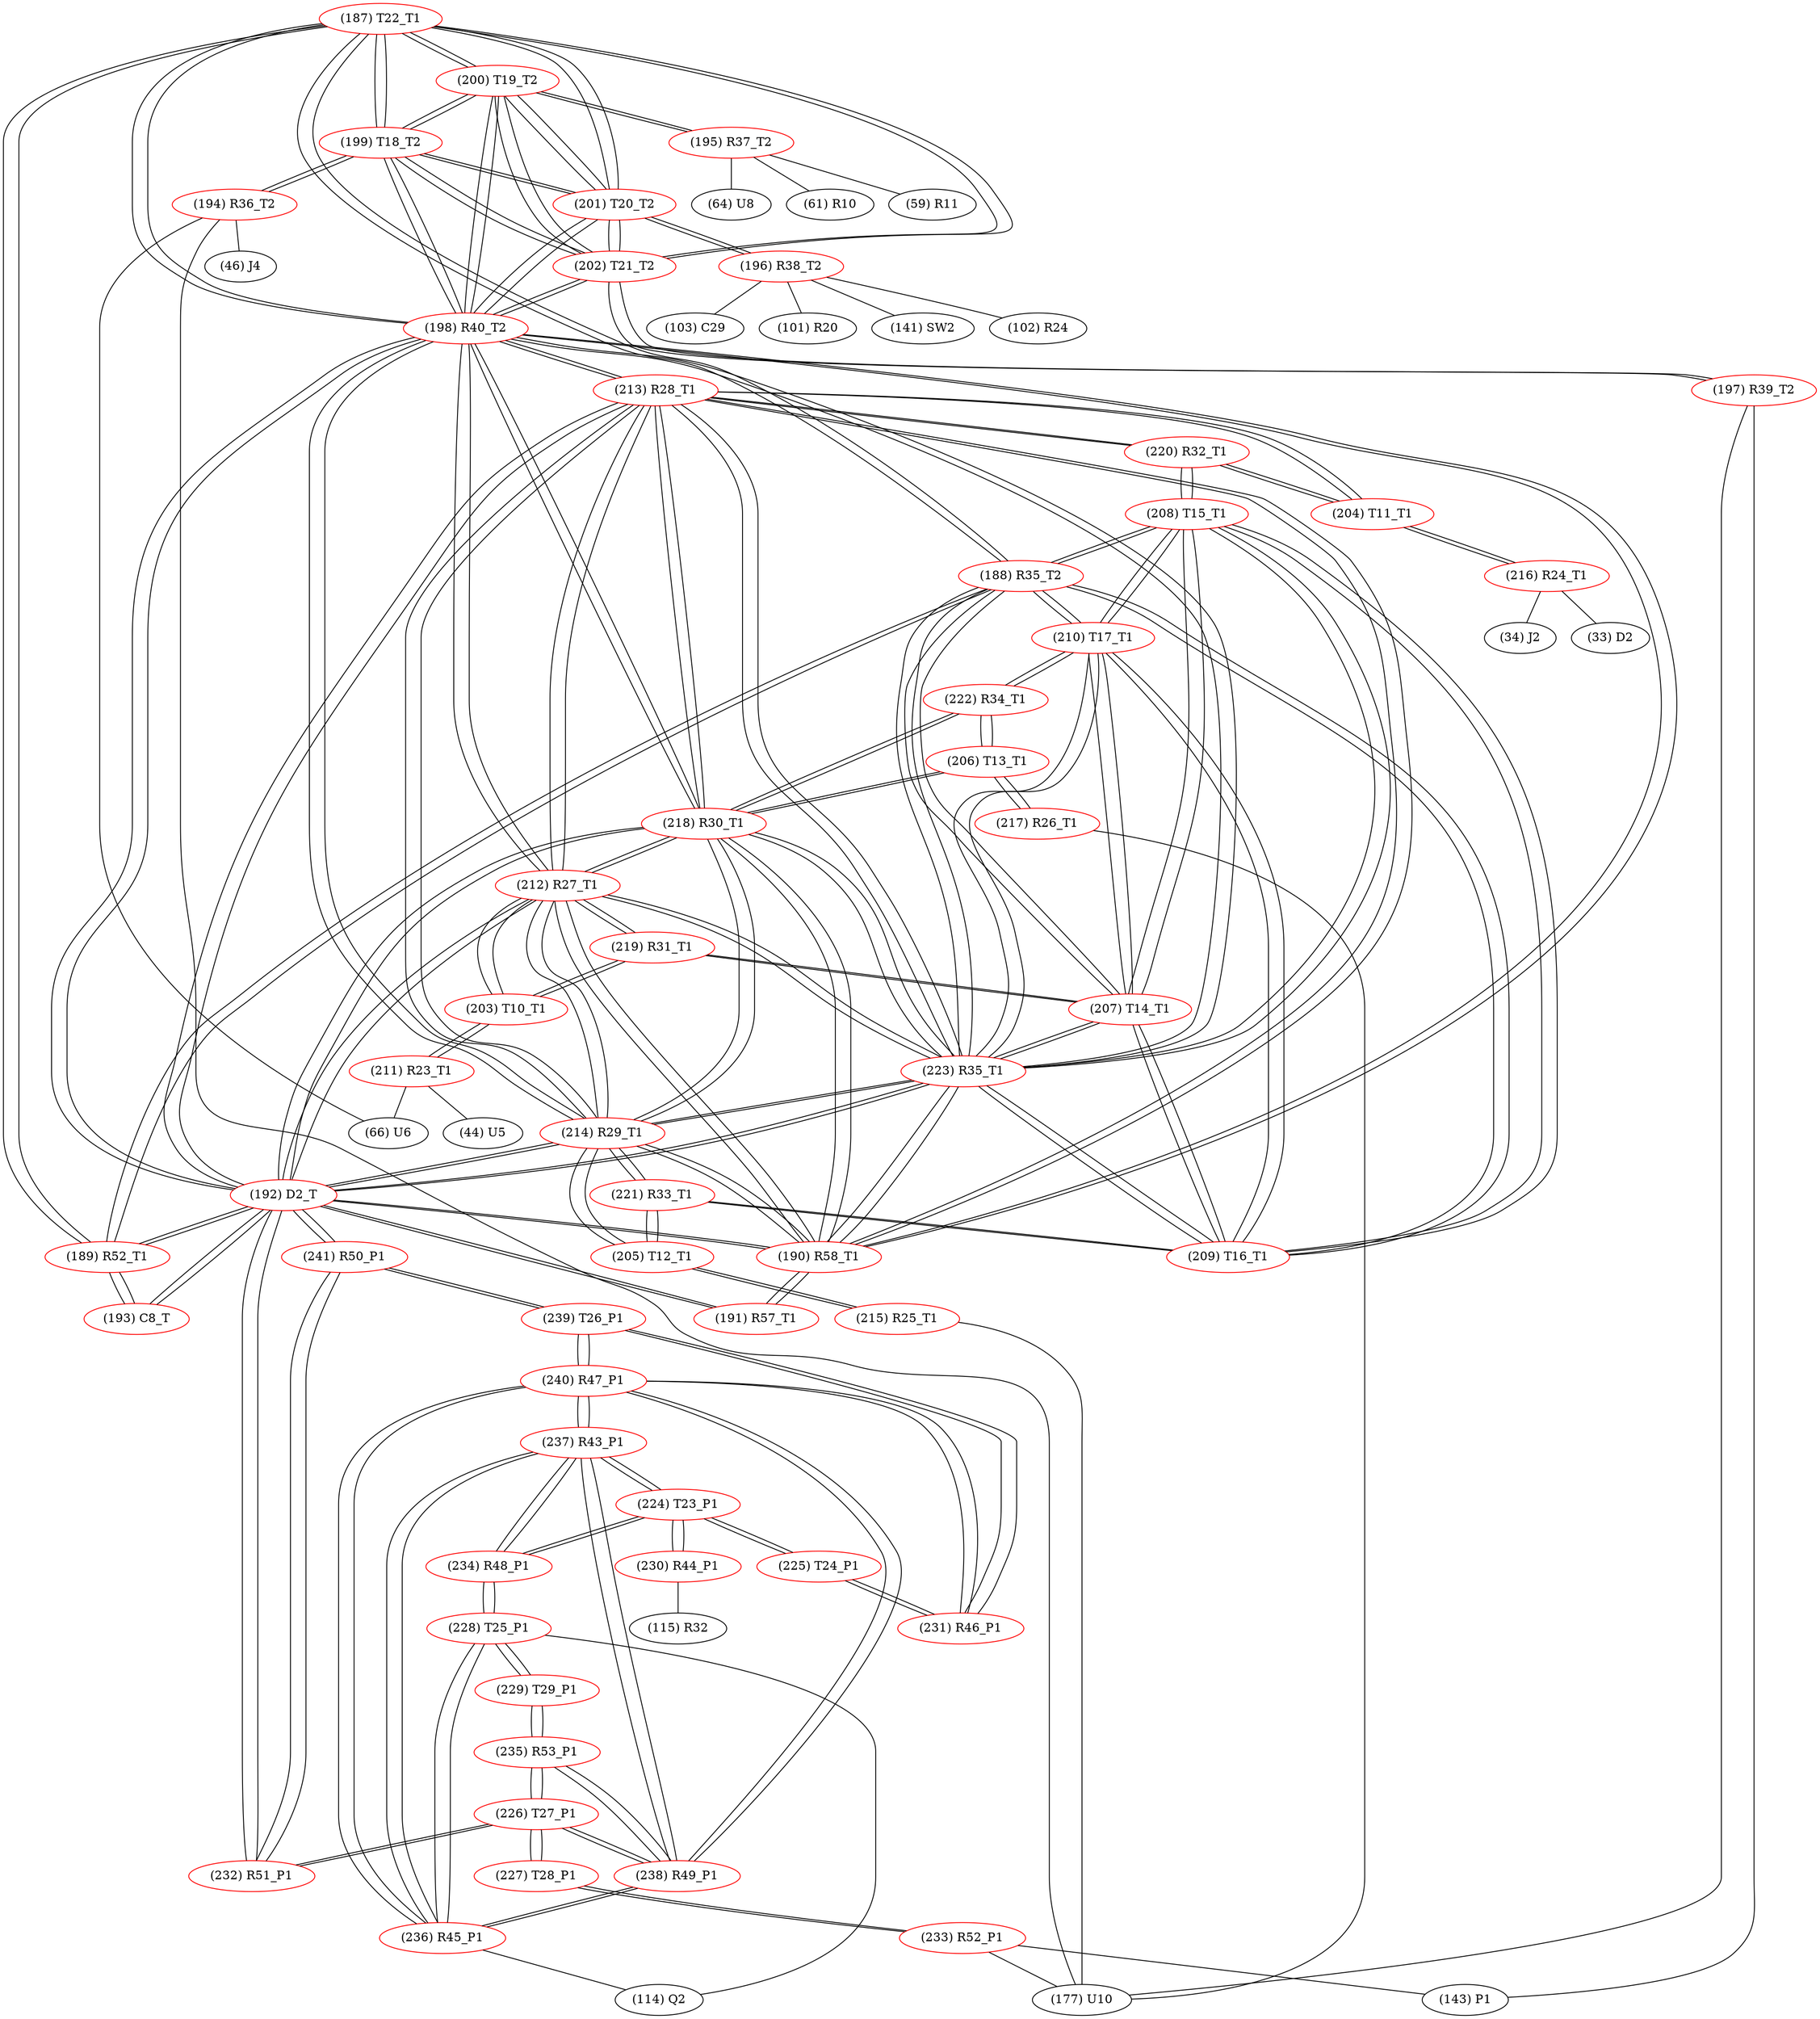 graph {
	187 [label="(187) T22_T1" color=red]
	200 [label="(200) T19_T2"]
	199 [label="(199) T18_T2"]
	198 [label="(198) R40_T2"]
	202 [label="(202) T21_T2"]
	201 [label="(201) T20_T2"]
	189 [label="(189) R52_T1"]
	188 [label="(188) R35_T2"]
	188 [label="(188) R35_T2" color=red]
	209 [label="(209) T16_T1"]
	208 [label="(208) T15_T1"]
	223 [label="(223) R35_T1"]
	207 [label="(207) T14_T1"]
	210 [label="(210) T17_T1"]
	189 [label="(189) R52_T1"]
	187 [label="(187) T22_T1"]
	189 [label="(189) R52_T1" color=red]
	192 [label="(192) D2_T"]
	193 [label="(193) C8_T"]
	188 [label="(188) R35_T2"]
	187 [label="(187) T22_T1"]
	190 [label="(190) R58_T1" color=red]
	191 [label="(191) R57_T1"]
	192 [label="(192) D2_T"]
	214 [label="(214) R29_T1"]
	223 [label="(223) R35_T1"]
	198 [label="(198) R40_T2"]
	218 [label="(218) R30_T1"]
	212 [label="(212) R27_T1"]
	213 [label="(213) R28_T1"]
	191 [label="(191) R57_T1" color=red]
	190 [label="(190) R58_T1"]
	192 [label="(192) D2_T"]
	192 [label="(192) D2_T" color=red]
	189 [label="(189) R52_T1"]
	193 [label="(193) C8_T"]
	190 [label="(190) R58_T1"]
	191 [label="(191) R57_T1"]
	214 [label="(214) R29_T1"]
	223 [label="(223) R35_T1"]
	198 [label="(198) R40_T2"]
	218 [label="(218) R30_T1"]
	212 [label="(212) R27_T1"]
	213 [label="(213) R28_T1"]
	232 [label="(232) R51_P1"]
	241 [label="(241) R50_P1"]
	193 [label="(193) C8_T" color=red]
	192 [label="(192) D2_T"]
	189 [label="(189) R52_T1"]
	194 [label="(194) R36_T2" color=red]
	177 [label="(177) U10"]
	46 [label="(46) J4"]
	66 [label="(66) U6"]
	199 [label="(199) T18_T2"]
	195 [label="(195) R37_T2" color=red]
	64 [label="(64) U8"]
	61 [label="(61) R10"]
	59 [label="(59) R11"]
	200 [label="(200) T19_T2"]
	196 [label="(196) R38_T2" color=red]
	101 [label="(101) R20"]
	141 [label="(141) SW2"]
	102 [label="(102) R24"]
	103 [label="(103) C29"]
	201 [label="(201) T20_T2"]
	197 [label="(197) R39_T2" color=red]
	177 [label="(177) U10"]
	143 [label="(143) P1"]
	202 [label="(202) T21_T2"]
	198 [label="(198) R40_T2" color=red]
	214 [label="(214) R29_T1"]
	223 [label="(223) R35_T1"]
	218 [label="(218) R30_T1"]
	192 [label="(192) D2_T"]
	190 [label="(190) R58_T1"]
	212 [label="(212) R27_T1"]
	213 [label="(213) R28_T1"]
	187 [label="(187) T22_T1"]
	200 [label="(200) T19_T2"]
	199 [label="(199) T18_T2"]
	202 [label="(202) T21_T2"]
	201 [label="(201) T20_T2"]
	199 [label="(199) T18_T2" color=red]
	187 [label="(187) T22_T1"]
	200 [label="(200) T19_T2"]
	198 [label="(198) R40_T2"]
	202 [label="(202) T21_T2"]
	201 [label="(201) T20_T2"]
	194 [label="(194) R36_T2"]
	200 [label="(200) T19_T2" color=red]
	187 [label="(187) T22_T1"]
	199 [label="(199) T18_T2"]
	198 [label="(198) R40_T2"]
	202 [label="(202) T21_T2"]
	201 [label="(201) T20_T2"]
	195 [label="(195) R37_T2"]
	201 [label="(201) T20_T2" color=red]
	187 [label="(187) T22_T1"]
	200 [label="(200) T19_T2"]
	199 [label="(199) T18_T2"]
	198 [label="(198) R40_T2"]
	202 [label="(202) T21_T2"]
	196 [label="(196) R38_T2"]
	202 [label="(202) T21_T2" color=red]
	187 [label="(187) T22_T1"]
	200 [label="(200) T19_T2"]
	199 [label="(199) T18_T2"]
	198 [label="(198) R40_T2"]
	201 [label="(201) T20_T2"]
	197 [label="(197) R39_T2"]
	203 [label="(203) T10_T1" color=red]
	211 [label="(211) R23_T1"]
	219 [label="(219) R31_T1"]
	212 [label="(212) R27_T1"]
	204 [label="(204) T11_T1" color=red]
	216 [label="(216) R24_T1"]
	220 [label="(220) R32_T1"]
	213 [label="(213) R28_T1"]
	205 [label="(205) T12_T1" color=red]
	221 [label="(221) R33_T1"]
	214 [label="(214) R29_T1"]
	215 [label="(215) R25_T1"]
	206 [label="(206) T13_T1" color=red]
	218 [label="(218) R30_T1"]
	222 [label="(222) R34_T1"]
	217 [label="(217) R26_T1"]
	207 [label="(207) T14_T1" color=red]
	209 [label="(209) T16_T1"]
	208 [label="(208) T15_T1"]
	223 [label="(223) R35_T1"]
	210 [label="(210) T17_T1"]
	188 [label="(188) R35_T2"]
	219 [label="(219) R31_T1"]
	208 [label="(208) T15_T1" color=red]
	209 [label="(209) T16_T1"]
	223 [label="(223) R35_T1"]
	207 [label="(207) T14_T1"]
	210 [label="(210) T17_T1"]
	188 [label="(188) R35_T2"]
	220 [label="(220) R32_T1"]
	209 [label="(209) T16_T1" color=red]
	208 [label="(208) T15_T1"]
	223 [label="(223) R35_T1"]
	207 [label="(207) T14_T1"]
	210 [label="(210) T17_T1"]
	188 [label="(188) R35_T2"]
	221 [label="(221) R33_T1"]
	210 [label="(210) T17_T1" color=red]
	209 [label="(209) T16_T1"]
	208 [label="(208) T15_T1"]
	223 [label="(223) R35_T1"]
	207 [label="(207) T14_T1"]
	188 [label="(188) R35_T2"]
	222 [label="(222) R34_T1"]
	211 [label="(211) R23_T1" color=red]
	44 [label="(44) U5"]
	66 [label="(66) U6"]
	203 [label="(203) T10_T1"]
	212 [label="(212) R27_T1" color=red]
	214 [label="(214) R29_T1"]
	223 [label="(223) R35_T1"]
	198 [label="(198) R40_T2"]
	218 [label="(218) R30_T1"]
	192 [label="(192) D2_T"]
	190 [label="(190) R58_T1"]
	213 [label="(213) R28_T1"]
	203 [label="(203) T10_T1"]
	219 [label="(219) R31_T1"]
	213 [label="(213) R28_T1" color=red]
	214 [label="(214) R29_T1"]
	223 [label="(223) R35_T1"]
	198 [label="(198) R40_T2"]
	218 [label="(218) R30_T1"]
	192 [label="(192) D2_T"]
	190 [label="(190) R58_T1"]
	212 [label="(212) R27_T1"]
	220 [label="(220) R32_T1"]
	204 [label="(204) T11_T1"]
	214 [label="(214) R29_T1" color=red]
	223 [label="(223) R35_T1"]
	198 [label="(198) R40_T2"]
	218 [label="(218) R30_T1"]
	192 [label="(192) D2_T"]
	190 [label="(190) R58_T1"]
	212 [label="(212) R27_T1"]
	213 [label="(213) R28_T1"]
	221 [label="(221) R33_T1"]
	205 [label="(205) T12_T1"]
	215 [label="(215) R25_T1" color=red]
	177 [label="(177) U10"]
	205 [label="(205) T12_T1"]
	216 [label="(216) R24_T1" color=red]
	34 [label="(34) J2"]
	33 [label="(33) D2"]
	204 [label="(204) T11_T1"]
	217 [label="(217) R26_T1" color=red]
	177 [label="(177) U10"]
	206 [label="(206) T13_T1"]
	218 [label="(218) R30_T1" color=red]
	214 [label="(214) R29_T1"]
	223 [label="(223) R35_T1"]
	198 [label="(198) R40_T2"]
	192 [label="(192) D2_T"]
	190 [label="(190) R58_T1"]
	212 [label="(212) R27_T1"]
	213 [label="(213) R28_T1"]
	222 [label="(222) R34_T1"]
	206 [label="(206) T13_T1"]
	219 [label="(219) R31_T1" color=red]
	203 [label="(203) T10_T1"]
	212 [label="(212) R27_T1"]
	207 [label="(207) T14_T1"]
	220 [label="(220) R32_T1" color=red]
	208 [label="(208) T15_T1"]
	213 [label="(213) R28_T1"]
	204 [label="(204) T11_T1"]
	221 [label="(221) R33_T1" color=red]
	209 [label="(209) T16_T1"]
	214 [label="(214) R29_T1"]
	205 [label="(205) T12_T1"]
	222 [label="(222) R34_T1" color=red]
	210 [label="(210) T17_T1"]
	218 [label="(218) R30_T1"]
	206 [label="(206) T13_T1"]
	223 [label="(223) R35_T1" color=red]
	214 [label="(214) R29_T1"]
	198 [label="(198) R40_T2"]
	218 [label="(218) R30_T1"]
	192 [label="(192) D2_T"]
	190 [label="(190) R58_T1"]
	212 [label="(212) R27_T1"]
	213 [label="(213) R28_T1"]
	209 [label="(209) T16_T1"]
	208 [label="(208) T15_T1"]
	207 [label="(207) T14_T1"]
	210 [label="(210) T17_T1"]
	188 [label="(188) R35_T2"]
	224 [label="(224) T23_P1" color=red]
	234 [label="(234) R48_P1"]
	237 [label="(237) R43_P1"]
	225 [label="(225) T24_P1"]
	230 [label="(230) R44_P1"]
	225 [label="(225) T24_P1" color=red]
	231 [label="(231) R46_P1"]
	224 [label="(224) T23_P1"]
	226 [label="(226) T27_P1" color=red]
	232 [label="(232) R51_P1"]
	227 [label="(227) T28_P1"]
	235 [label="(235) R53_P1"]
	238 [label="(238) R49_P1"]
	227 [label="(227) T28_P1" color=red]
	233 [label="(233) R52_P1"]
	226 [label="(226) T27_P1"]
	228 [label="(228) T25_P1" color=red]
	229 [label="(229) T29_P1"]
	234 [label="(234) R48_P1"]
	236 [label="(236) R45_P1"]
	114 [label="(114) Q2"]
	229 [label="(229) T29_P1" color=red]
	228 [label="(228) T25_P1"]
	235 [label="(235) R53_P1"]
	230 [label="(230) R44_P1" color=red]
	115 [label="(115) R32"]
	224 [label="(224) T23_P1"]
	231 [label="(231) R46_P1" color=red]
	239 [label="(239) T26_P1"]
	240 [label="(240) R47_P1"]
	225 [label="(225) T24_P1"]
	232 [label="(232) R51_P1" color=red]
	226 [label="(226) T27_P1"]
	241 [label="(241) R50_P1"]
	192 [label="(192) D2_T"]
	233 [label="(233) R52_P1" color=red]
	177 [label="(177) U10"]
	143 [label="(143) P1"]
	227 [label="(227) T28_P1"]
	234 [label="(234) R48_P1" color=red]
	228 [label="(228) T25_P1"]
	224 [label="(224) T23_P1"]
	237 [label="(237) R43_P1"]
	235 [label="(235) R53_P1" color=red]
	229 [label="(229) T29_P1"]
	226 [label="(226) T27_P1"]
	238 [label="(238) R49_P1"]
	236 [label="(236) R45_P1" color=red]
	240 [label="(240) R47_P1"]
	237 [label="(237) R43_P1"]
	238 [label="(238) R49_P1"]
	228 [label="(228) T25_P1"]
	114 [label="(114) Q2"]
	237 [label="(237) R43_P1" color=red]
	234 [label="(234) R48_P1"]
	224 [label="(224) T23_P1"]
	240 [label="(240) R47_P1"]
	236 [label="(236) R45_P1"]
	238 [label="(238) R49_P1"]
	238 [label="(238) R49_P1" color=red]
	240 [label="(240) R47_P1"]
	236 [label="(236) R45_P1"]
	237 [label="(237) R43_P1"]
	226 [label="(226) T27_P1"]
	235 [label="(235) R53_P1"]
	239 [label="(239) T26_P1" color=red]
	241 [label="(241) R50_P1"]
	231 [label="(231) R46_P1"]
	240 [label="(240) R47_P1"]
	240 [label="(240) R47_P1" color=red]
	236 [label="(236) R45_P1"]
	237 [label="(237) R43_P1"]
	238 [label="(238) R49_P1"]
	239 [label="(239) T26_P1"]
	231 [label="(231) R46_P1"]
	241 [label="(241) R50_P1" color=red]
	239 [label="(239) T26_P1"]
	232 [label="(232) R51_P1"]
	192 [label="(192) D2_T"]
	187 -- 200
	187 -- 199
	187 -- 198
	187 -- 202
	187 -- 201
	187 -- 189
	187 -- 188
	188 -- 209
	188 -- 208
	188 -- 223
	188 -- 207
	188 -- 210
	188 -- 189
	188 -- 187
	189 -- 192
	189 -- 193
	189 -- 188
	189 -- 187
	190 -- 191
	190 -- 192
	190 -- 214
	190 -- 223
	190 -- 198
	190 -- 218
	190 -- 212
	190 -- 213
	191 -- 190
	191 -- 192
	192 -- 189
	192 -- 193
	192 -- 190
	192 -- 191
	192 -- 214
	192 -- 223
	192 -- 198
	192 -- 218
	192 -- 212
	192 -- 213
	192 -- 232
	192 -- 241
	193 -- 192
	193 -- 189
	194 -- 177
	194 -- 46
	194 -- 66
	194 -- 199
	195 -- 64
	195 -- 61
	195 -- 59
	195 -- 200
	196 -- 101
	196 -- 141
	196 -- 102
	196 -- 103
	196 -- 201
	197 -- 177
	197 -- 143
	197 -- 202
	198 -- 214
	198 -- 223
	198 -- 218
	198 -- 192
	198 -- 190
	198 -- 212
	198 -- 213
	198 -- 187
	198 -- 200
	198 -- 199
	198 -- 202
	198 -- 201
	199 -- 187
	199 -- 200
	199 -- 198
	199 -- 202
	199 -- 201
	199 -- 194
	200 -- 187
	200 -- 199
	200 -- 198
	200 -- 202
	200 -- 201
	200 -- 195
	201 -- 187
	201 -- 200
	201 -- 199
	201 -- 198
	201 -- 202
	201 -- 196
	202 -- 187
	202 -- 200
	202 -- 199
	202 -- 198
	202 -- 201
	202 -- 197
	203 -- 211
	203 -- 219
	203 -- 212
	204 -- 216
	204 -- 220
	204 -- 213
	205 -- 221
	205 -- 214
	205 -- 215
	206 -- 218
	206 -- 222
	206 -- 217
	207 -- 209
	207 -- 208
	207 -- 223
	207 -- 210
	207 -- 188
	207 -- 219
	208 -- 209
	208 -- 223
	208 -- 207
	208 -- 210
	208 -- 188
	208 -- 220
	209 -- 208
	209 -- 223
	209 -- 207
	209 -- 210
	209 -- 188
	209 -- 221
	210 -- 209
	210 -- 208
	210 -- 223
	210 -- 207
	210 -- 188
	210 -- 222
	211 -- 44
	211 -- 66
	211 -- 203
	212 -- 214
	212 -- 223
	212 -- 198
	212 -- 218
	212 -- 192
	212 -- 190
	212 -- 213
	212 -- 203
	212 -- 219
	213 -- 214
	213 -- 223
	213 -- 198
	213 -- 218
	213 -- 192
	213 -- 190
	213 -- 212
	213 -- 220
	213 -- 204
	214 -- 223
	214 -- 198
	214 -- 218
	214 -- 192
	214 -- 190
	214 -- 212
	214 -- 213
	214 -- 221
	214 -- 205
	215 -- 177
	215 -- 205
	216 -- 34
	216 -- 33
	216 -- 204
	217 -- 177
	217 -- 206
	218 -- 214
	218 -- 223
	218 -- 198
	218 -- 192
	218 -- 190
	218 -- 212
	218 -- 213
	218 -- 222
	218 -- 206
	219 -- 203
	219 -- 212
	219 -- 207
	220 -- 208
	220 -- 213
	220 -- 204
	221 -- 209
	221 -- 214
	221 -- 205
	222 -- 210
	222 -- 218
	222 -- 206
	223 -- 214
	223 -- 198
	223 -- 218
	223 -- 192
	223 -- 190
	223 -- 212
	223 -- 213
	223 -- 209
	223 -- 208
	223 -- 207
	223 -- 210
	223 -- 188
	224 -- 234
	224 -- 237
	224 -- 225
	224 -- 230
	225 -- 231
	225 -- 224
	226 -- 232
	226 -- 227
	226 -- 235
	226 -- 238
	227 -- 233
	227 -- 226
	228 -- 229
	228 -- 234
	228 -- 236
	228 -- 114
	229 -- 228
	229 -- 235
	230 -- 115
	230 -- 224
	231 -- 239
	231 -- 240
	231 -- 225
	232 -- 226
	232 -- 241
	232 -- 192
	233 -- 177
	233 -- 143
	233 -- 227
	234 -- 228
	234 -- 224
	234 -- 237
	235 -- 229
	235 -- 226
	235 -- 238
	236 -- 240
	236 -- 237
	236 -- 238
	236 -- 228
	236 -- 114
	237 -- 234
	237 -- 224
	237 -- 240
	237 -- 236
	237 -- 238
	238 -- 240
	238 -- 236
	238 -- 237
	238 -- 226
	238 -- 235
	239 -- 241
	239 -- 231
	239 -- 240
	240 -- 236
	240 -- 237
	240 -- 238
	240 -- 239
	240 -- 231
	241 -- 239
	241 -- 232
	241 -- 192
}